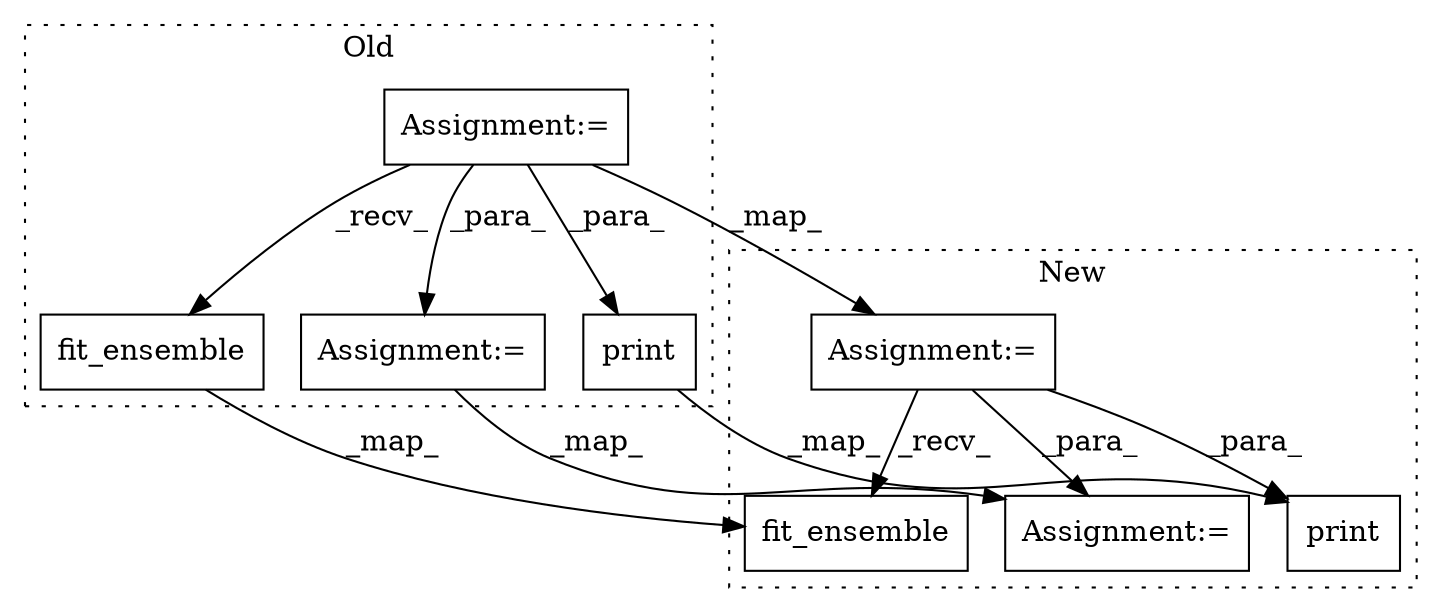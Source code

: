 digraph G {
subgraph cluster0 {
1 [label="fit_ensemble" a="32" s="783,806" l="13,1" shape="box"];
4 [label="Assignment:=" a="7" s="572" l="1" shape="box"];
5 [label="Assignment:=" a="7" s="857" l="1" shape="box"];
7 [label="print" a="32" s="813,839" l="6,1" shape="box"];
label = "Old";
style="dotted";
}
subgraph cluster1 {
2 [label="fit_ensemble" a="32" s="831,854" l="13,1" shape="box"];
3 [label="Assignment:=" a="7" s="616" l="1" shape="box"];
6 [label="Assignment:=" a="7" s="909" l="1" shape="box"];
8 [label="print" a="32" s="863,889" l="6,1" shape="box"];
label = "New";
style="dotted";
}
1 -> 2 [label="_map_"];
3 -> 6 [label="_para_"];
3 -> 8 [label="_para_"];
3 -> 2 [label="_recv_"];
4 -> 5 [label="_para_"];
4 -> 7 [label="_para_"];
4 -> 1 [label="_recv_"];
4 -> 3 [label="_map_"];
5 -> 6 [label="_map_"];
7 -> 8 [label="_map_"];
}